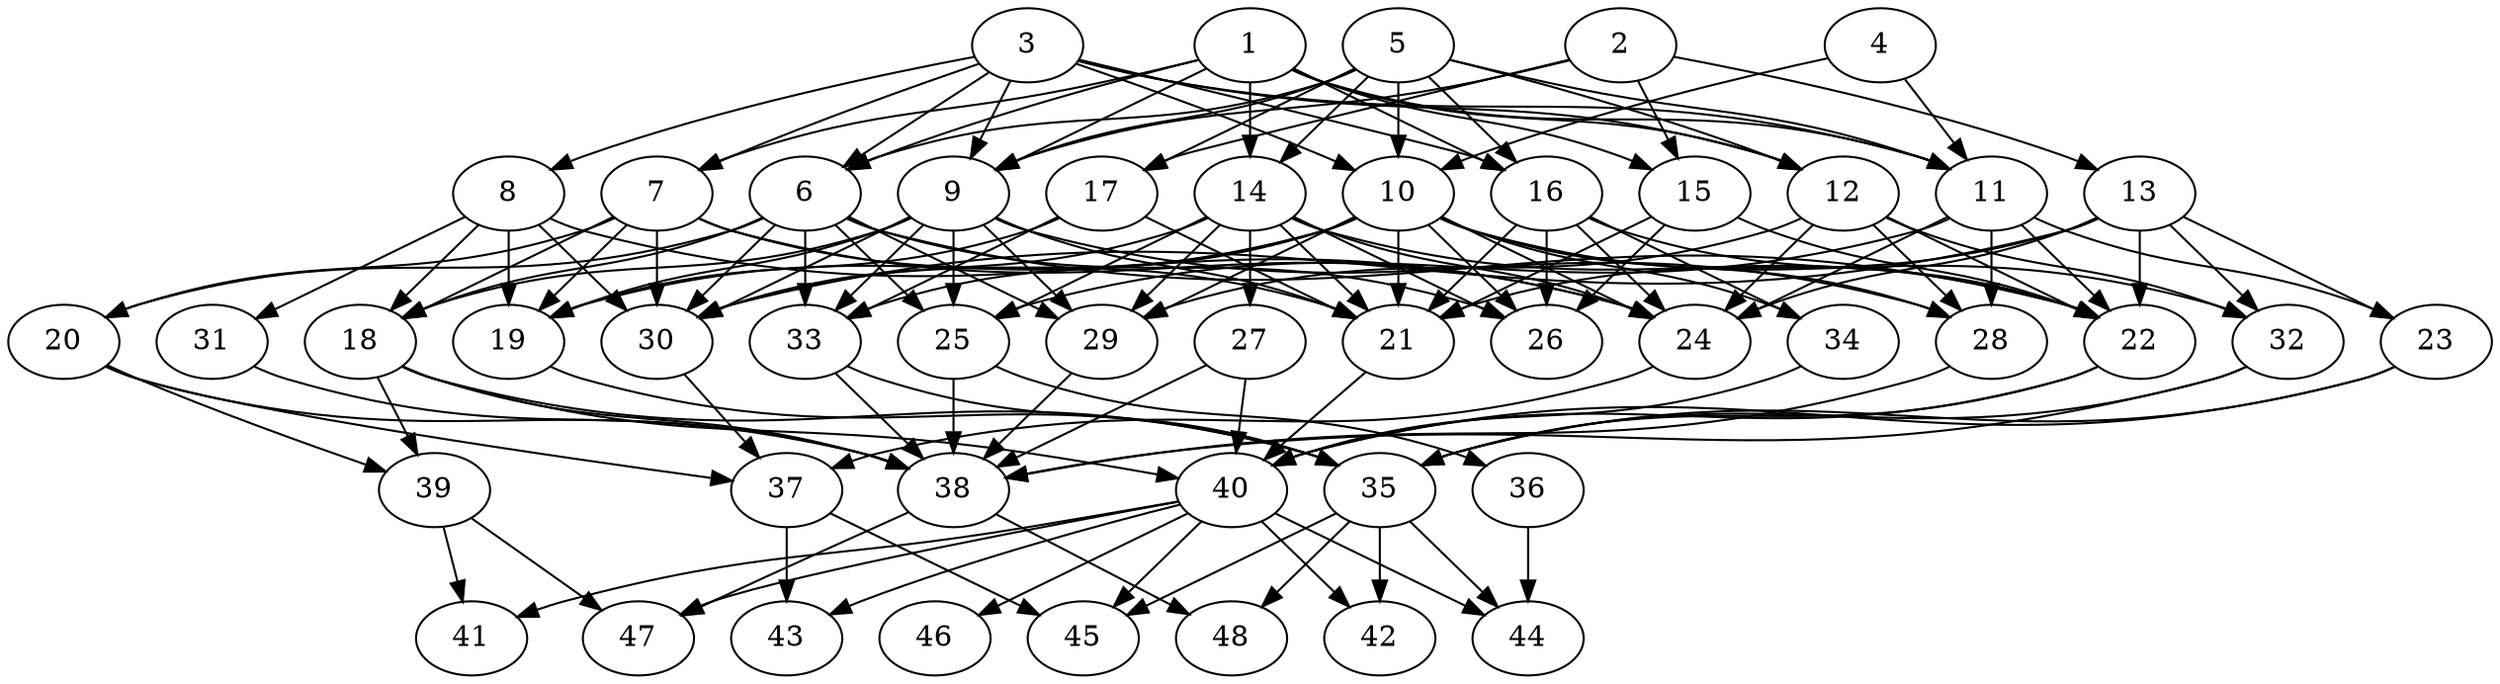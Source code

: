 // DAG (tier=3-complex, mode=compute, n=48, ccr=0.466, fat=0.705, density=0.627, regular=0.273, jump=0.244, mindata=1048576, maxdata=16777216)
// DAG automatically generated by daggen at Sun Aug 24 16:33:34 2025
// /home/ermia/Project/Environments/daggen/bin/daggen --dot --ccr 0.466 --fat 0.705 --regular 0.273 --density 0.627 --jump 0.244 --mindata 1048576 --maxdata 16777216 -n 48 
digraph G {
  1 [size="147519344794927104000", alpha="0.07", expect_size="73759672397463552000"]
  1 -> 6 [size ="223351721164800"]
  1 -> 7 [size ="223351721164800"]
  1 -> 9 [size ="223351721164800"]
  1 -> 11 [size ="223351721164800"]
  1 -> 12 [size ="223351721164800"]
  1 -> 14 [size ="223351721164800"]
  1 -> 15 [size ="223351721164800"]
  1 -> 16 [size ="223351721164800"]
  2 [size="6462461474731196416", alpha="0.18", expect_size="3231230737365598208"]
  2 -> 9 [size ="27755898994688"]
  2 -> 13 [size ="27755898994688"]
  2 -> 15 [size ="27755898994688"]
  2 -> 17 [size ="27755898994688"]
  3 [size="3691703010183459328", alpha="0.03", expect_size="1845851505091729664"]
  3 -> 6 [size ="1388815331622912"]
  3 -> 7 [size ="1388815331622912"]
  3 -> 8 [size ="1388815331622912"]
  3 -> 9 [size ="1388815331622912"]
  3 -> 10 [size ="1388815331622912"]
  3 -> 11 [size ="1388815331622912"]
  3 -> 12 [size ="1388815331622912"]
  3 -> 16 [size ="1388815331622912"]
  4 [size="4287657626331774976000", alpha="0.16", expect_size="2143828813165887488000"]
  4 -> 10 [size ="2111397743820800"]
  4 -> 11 [size ="2111397743820800"]
  5 [size="24578942147202216", alpha="0.08", expect_size="12289471073601108"]
  5 -> 6 [size ="1154016113328128"]
  5 -> 9 [size ="1154016113328128"]
  5 -> 10 [size ="1154016113328128"]
  5 -> 11 [size ="1154016113328128"]
  5 -> 12 [size ="1154016113328128"]
  5 -> 14 [size ="1154016113328128"]
  5 -> 16 [size ="1154016113328128"]
  5 -> 17 [size ="1154016113328128"]
  6 [size="5216259827146968", alpha="0.10", expect_size="2608129913573484"]
  6 -> 18 [size ="167536951820288"]
  6 -> 20 [size ="167536951820288"]
  6 -> 22 [size ="167536951820288"]
  6 -> 25 [size ="167536951820288"]
  6 -> 26 [size ="167536951820288"]
  6 -> 29 [size ="167536951820288"]
  6 -> 30 [size ="167536951820288"]
  6 -> 33 [size ="167536951820288"]
  7 [size="74764034977621344256", alpha="0.12", expect_size="37382017488810672128"]
  7 -> 18 [size ="141977156845568"]
  7 -> 19 [size ="141977156845568"]
  7 -> 20 [size ="141977156845568"]
  7 -> 21 [size ="141977156845568"]
  7 -> 24 [size ="141977156845568"]
  7 -> 30 [size ="141977156845568"]
  8 [size="76884492125193344", alpha="0.03", expect_size="38442246062596672"]
  8 -> 18 [size ="1731016314060800"]
  8 -> 19 [size ="1731016314060800"]
  8 -> 24 [size ="1731016314060800"]
  8 -> 30 [size ="1731016314060800"]
  8 -> 31 [size ="1731016314060800"]
  9 [size="3457787750360183", alpha="0.03", expect_size="1728893875180091"]
  9 -> 18 [size ="56445567500288"]
  9 -> 19 [size ="56445567500288"]
  9 -> 21 [size ="56445567500288"]
  9 -> 25 [size ="56445567500288"]
  9 -> 28 [size ="56445567500288"]
  9 -> 29 [size ="56445567500288"]
  9 -> 30 [size ="56445567500288"]
  9 -> 33 [size ="56445567500288"]
  10 [size="3138414950618767872", alpha="0.14", expect_size="1569207475309383936"]
  10 -> 19 [size ="1880648142815232"]
  10 -> 21 [size ="1880648142815232"]
  10 -> 24 [size ="1880648142815232"]
  10 -> 26 [size ="1880648142815232"]
  10 -> 28 [size ="1880648142815232"]
  10 -> 29 [size ="1880648142815232"]
  10 -> 30 [size ="1880648142815232"]
  10 -> 32 [size ="1880648142815232"]
  10 -> 33 [size ="1880648142815232"]
  10 -> 34 [size ="1880648142815232"]
  11 [size="9276811862572616", alpha="0.06", expect_size="4638405931286308"]
  11 -> 22 [size ="330411968299008"]
  11 -> 23 [size ="330411968299008"]
  11 -> 24 [size ="330411968299008"]
  11 -> 25 [size ="330411968299008"]
  11 -> 28 [size ="330411968299008"]
  12 [size="1306915768938100948992", alpha="0.07", expect_size="653457884469050474496"]
  12 -> 22 [size ="956287294636032"]
  12 -> 24 [size ="956287294636032"]
  12 -> 28 [size ="956287294636032"]
  12 -> 29 [size ="956287294636032"]
  12 -> 32 [size ="956287294636032"]
  13 [size="1437742431188079869952", alpha="0.18", expect_size="718871215594039934976"]
  13 -> 21 [size ="1019085714358272"]
  13 -> 22 [size ="1019085714358272"]
  13 -> 23 [size ="1019085714358272"]
  13 -> 24 [size ="1019085714358272"]
  13 -> 30 [size ="1019085714358272"]
  13 -> 32 [size ="1019085714358272"]
  14 [size="1470467934475255808000", alpha="0.17", expect_size="735233967237627904000"]
  14 -> 21 [size ="1034491736883200"]
  14 -> 22 [size ="1034491736883200"]
  14 -> 24 [size ="1034491736883200"]
  14 -> 25 [size ="1034491736883200"]
  14 -> 26 [size ="1034491736883200"]
  14 -> 27 [size ="1034491736883200"]
  14 -> 29 [size ="1034491736883200"]
  14 -> 30 [size ="1034491736883200"]
  15 [size="3121674554365012480", alpha="0.11", expect_size="1560837277182506240"]
  15 -> 21 [size ="1122746067058688"]
  15 -> 22 [size ="1122746067058688"]
  15 -> 26 [size ="1122746067058688"]
  16 [size="21030078256643552", alpha="0.13", expect_size="10515039128321776"]
  16 -> 21 [size ="786844929228800"]
  16 -> 22 [size ="786844929228800"]
  16 -> 24 [size ="786844929228800"]
  16 -> 26 [size ="786844929228800"]
  16 -> 34 [size ="786844929228800"]
  17 [size="169828243857723097088", alpha="0.04", expect_size="84914121928861548544"]
  17 -> 19 [size ="245337121882112"]
  17 -> 21 [size ="245337121882112"]
  17 -> 33 [size ="245337121882112"]
  18 [size="57563764686188160", alpha="0.20", expect_size="28781882343094080"]
  18 -> 35 [size ="1017606903431168"]
  18 -> 38 [size ="1017606903431168"]
  18 -> 39 [size ="1017606903431168"]
  18 -> 40 [size ="1017606903431168"]
  19 [size="7853983194349847", alpha="0.17", expect_size="3926991597174923"]
  19 -> 35 [size ="169265869094912"]
  20 [size="17741351679166513152", alpha="0.15", expect_size="8870675839583256576"]
  20 -> 37 [size ="54418653315072"]
  20 -> 38 [size ="54418653315072"]
  20 -> 39 [size ="54418653315072"]
  21 [size="63932693153347680", alpha="0.07", expect_size="31966346576673840"]
  21 -> 40 [size ="1081974814932992"]
  22 [size="265302327689216000000", alpha="0.01", expect_size="132651163844608000000"]
  22 -> 35 [size ="330306682880000"]
  22 -> 40 [size ="330306682880000"]
  23 [size="3549738192095204605952", alpha="0.09", expect_size="1774869096047602302976"]
  23 -> 35 [size ="1861604996022272"]
  23 -> 40 [size ="1861604996022272"]
  24 [size="4133864818864247799808", alpha="0.05", expect_size="2066932409432123899904"]
  24 -> 37 [size ="2060602239352832"]
  25 [size="1463053480926922752", alpha="0.02", expect_size="731526740463461376"]
  25 -> 36 [size ="519432346533888"]
  25 -> 38 [size ="519432346533888"]
  26 [size="39141962101978336", alpha="0.01", expect_size="19570981050989168"]
  27 [size="3167375298568451584", alpha="0.02", expect_size="1583687649284225792"]
  27 -> 38 [size ="2215934764777472"]
  27 -> 40 [size ="2215934764777472"]
  28 [size="2699758893131217502208", alpha="0.10", expect_size="1349879446565608751104"]
  28 -> 38 [size ="1551100628959232"]
  29 [size="4624475987579502592000", alpha="0.07", expect_size="2312237993789751296000"]
  29 -> 38 [size ="2220572750643200"]
  30 [size="555340898825029025792", alpha="0.07", expect_size="277670449412514512896"]
  30 -> 37 [size ="540500905951232"]
  31 [size="57998719532659600", alpha="0.12", expect_size="28999359766329800"]
  31 -> 38 [size ="950742315696128"]
  32 [size="453658409135844864", alpha="0.13", expect_size="226829204567922432"]
  32 -> 35 [size ="166115409920000"]
  32 -> 38 [size ="166115409920000"]
  33 [size="3656591506472435712000", alpha="0.15", expect_size="1828295753236217856000"]
  33 -> 35 [size ="1898778407731200"]
  33 -> 38 [size ="1898778407731200"]
  34 [size="43093196856490632", alpha="0.11", expect_size="21546598428245316"]
  34 -> 40 [size ="772450002403328"]
  35 [size="8719155903023050", alpha="0.01", expect_size="4359577951511525"]
  35 -> 42 [size ="189108618002432"]
  35 -> 44 [size ="189108618002432"]
  35 -> 45 [size ="189108618002432"]
  35 -> 48 [size ="189108618002432"]
  36 [size="2238363987112249600", alpha="0.15", expect_size="1119181993556124800"]
  36 -> 44 [size ="1355130129612800"]
  37 [size="2813990617379806208", alpha="0.08", expect_size="1406995308689903104"]
  37 -> 43 [size ="2035436415352832"]
  37 -> 45 [size ="2035436415352832"]
  38 [size="13138561857116690", alpha="0.00", expect_size="6569280928558345"]
  38 -> 47 [size ="395109887639552"]
  38 -> 48 [size ="395109887639552"]
  39 [size="388868659499130421248", alpha="0.12", expect_size="194434329749565210624"]
  39 -> 41 [size ="426211616489472"]
  39 -> 47 [size ="426211616489472"]
  40 [size="904989819326550769664", alpha="0.09", expect_size="452494909663275384832"]
  40 -> 41 [size ="748489621372928"]
  40 -> 42 [size ="748489621372928"]
  40 -> 43 [size ="748489621372928"]
  40 -> 44 [size ="748489621372928"]
  40 -> 45 [size ="748489621372928"]
  40 -> 46 [size ="748489621372928"]
  40 -> 47 [size ="748489621372928"]
  41 [size="1484015652889801261056", alpha="0.04", expect_size="742007826444900630528"]
  42 [size="5608283842773007360", alpha="0.03", expect_size="2804141921386503680"]
  43 [size="1461745850355955007488", alpha="0.08", expect_size="730872925177977503744"]
  44 [size="4362249452973996544", alpha="0.17", expect_size="2181124726486998272"]
  45 [size="1832804200093187", alpha="0.10", expect_size="916402100046593"]
  46 [size="9576087578015000", alpha="0.02", expect_size="4788043789007500"]
  47 [size="1101355633464049664000", alpha="0.03", expect_size="550677816732024832000"]
  48 [size="5960036445310252", alpha="0.04", expect_size="2980018222655126"]
}